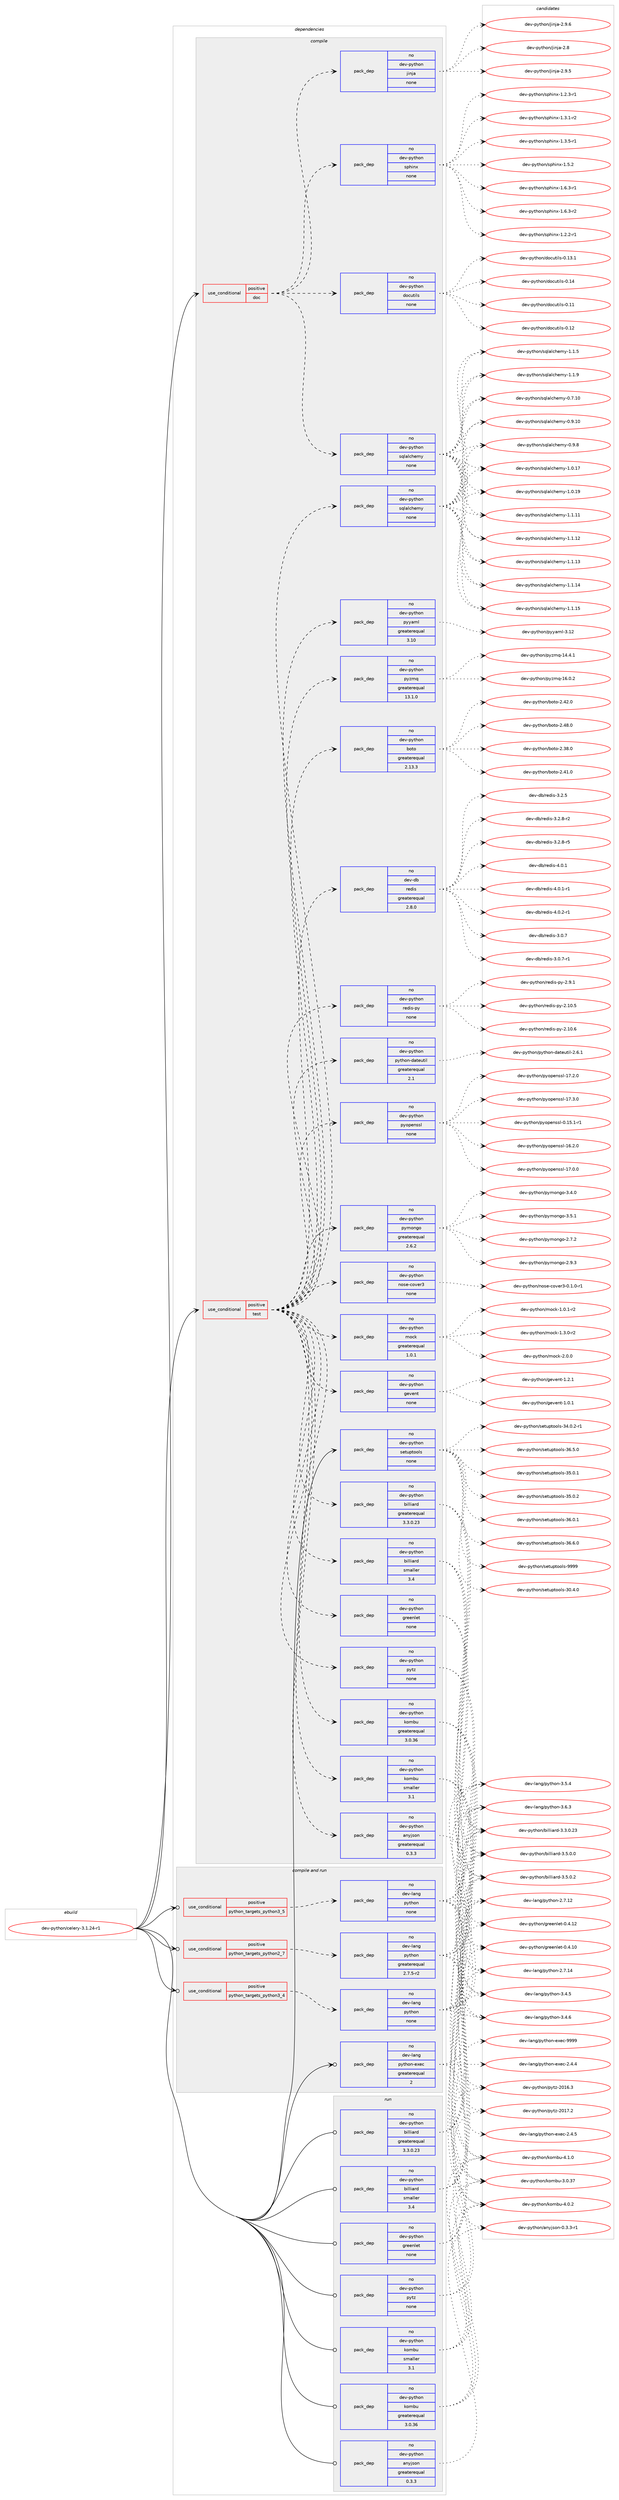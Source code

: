 digraph prolog {

# *************
# Graph options
# *************

newrank=true;
concentrate=true;
compound=true;
graph [rankdir=LR,fontname=Helvetica,fontsize=10,ranksep=1.5];#, ranksep=2.5, nodesep=0.2];
edge  [arrowhead=vee];
node  [fontname=Helvetica,fontsize=10];

# **********
# The ebuild
# **********

subgraph cluster_leftcol {
color=gray;
rank=same;
label=<<i>ebuild</i>>;
id [label="dev-python/celery-3.1.24-r1", color=red, width=4, href="../dev-python/celery-3.1.24-r1.svg"];
}

# ****************
# The dependencies
# ****************

subgraph cluster_midcol {
color=gray;
label=<<i>dependencies</i>>;
subgraph cluster_compile {
fillcolor="#eeeeee";
style=filled;
label=<<i>compile</i>>;
subgraph cond30544 {
dependency150306 [label=<<TABLE BORDER="0" CELLBORDER="1" CELLSPACING="0" CELLPADDING="4"><TR><TD ROWSPAN="3" CELLPADDING="10">use_conditional</TD></TR><TR><TD>positive</TD></TR><TR><TD>doc</TD></TR></TABLE>>, shape=none, color=red];
subgraph pack115936 {
dependency150307 [label=<<TABLE BORDER="0" CELLBORDER="1" CELLSPACING="0" CELLPADDING="4" WIDTH="220"><TR><TD ROWSPAN="6" CELLPADDING="30">pack_dep</TD></TR><TR><TD WIDTH="110">no</TD></TR><TR><TD>dev-python</TD></TR><TR><TD>docutils</TD></TR><TR><TD>none</TD></TR><TR><TD></TD></TR></TABLE>>, shape=none, color=blue];
}
dependency150306:e -> dependency150307:w [weight=20,style="dashed",arrowhead="vee"];
subgraph pack115937 {
dependency150308 [label=<<TABLE BORDER="0" CELLBORDER="1" CELLSPACING="0" CELLPADDING="4" WIDTH="220"><TR><TD ROWSPAN="6" CELLPADDING="30">pack_dep</TD></TR><TR><TD WIDTH="110">no</TD></TR><TR><TD>dev-python</TD></TR><TR><TD>sphinx</TD></TR><TR><TD>none</TD></TR><TR><TD></TD></TR></TABLE>>, shape=none, color=blue];
}
dependency150306:e -> dependency150308:w [weight=20,style="dashed",arrowhead="vee"];
subgraph pack115938 {
dependency150309 [label=<<TABLE BORDER="0" CELLBORDER="1" CELLSPACING="0" CELLPADDING="4" WIDTH="220"><TR><TD ROWSPAN="6" CELLPADDING="30">pack_dep</TD></TR><TR><TD WIDTH="110">no</TD></TR><TR><TD>dev-python</TD></TR><TR><TD>jinja</TD></TR><TR><TD>none</TD></TR><TR><TD></TD></TR></TABLE>>, shape=none, color=blue];
}
dependency150306:e -> dependency150309:w [weight=20,style="dashed",arrowhead="vee"];
subgraph pack115939 {
dependency150310 [label=<<TABLE BORDER="0" CELLBORDER="1" CELLSPACING="0" CELLPADDING="4" WIDTH="220"><TR><TD ROWSPAN="6" CELLPADDING="30">pack_dep</TD></TR><TR><TD WIDTH="110">no</TD></TR><TR><TD>dev-python</TD></TR><TR><TD>sqlalchemy</TD></TR><TR><TD>none</TD></TR><TR><TD></TD></TR></TABLE>>, shape=none, color=blue];
}
dependency150306:e -> dependency150310:w [weight=20,style="dashed",arrowhead="vee"];
}
id:e -> dependency150306:w [weight=20,style="solid",arrowhead="vee"];
subgraph cond30545 {
dependency150311 [label=<<TABLE BORDER="0" CELLBORDER="1" CELLSPACING="0" CELLPADDING="4"><TR><TD ROWSPAN="3" CELLPADDING="10">use_conditional</TD></TR><TR><TD>positive</TD></TR><TR><TD>test</TD></TR></TABLE>>, shape=none, color=red];
subgraph pack115940 {
dependency150312 [label=<<TABLE BORDER="0" CELLBORDER="1" CELLSPACING="0" CELLPADDING="4" WIDTH="220"><TR><TD ROWSPAN="6" CELLPADDING="30">pack_dep</TD></TR><TR><TD WIDTH="110">no</TD></TR><TR><TD>dev-python</TD></TR><TR><TD>kombu</TD></TR><TR><TD>smaller</TD></TR><TR><TD>3.1</TD></TR></TABLE>>, shape=none, color=blue];
}
dependency150311:e -> dependency150312:w [weight=20,style="dashed",arrowhead="vee"];
subgraph pack115941 {
dependency150313 [label=<<TABLE BORDER="0" CELLBORDER="1" CELLSPACING="0" CELLPADDING="4" WIDTH="220"><TR><TD ROWSPAN="6" CELLPADDING="30">pack_dep</TD></TR><TR><TD WIDTH="110">no</TD></TR><TR><TD>dev-python</TD></TR><TR><TD>kombu</TD></TR><TR><TD>greaterequal</TD></TR><TR><TD>3.0.36</TD></TR></TABLE>>, shape=none, color=blue];
}
dependency150311:e -> dependency150313:w [weight=20,style="dashed",arrowhead="vee"];
subgraph pack115942 {
dependency150314 [label=<<TABLE BORDER="0" CELLBORDER="1" CELLSPACING="0" CELLPADDING="4" WIDTH="220"><TR><TD ROWSPAN="6" CELLPADDING="30">pack_dep</TD></TR><TR><TD WIDTH="110">no</TD></TR><TR><TD>dev-python</TD></TR><TR><TD>anyjson</TD></TR><TR><TD>greaterequal</TD></TR><TR><TD>0.3.3</TD></TR></TABLE>>, shape=none, color=blue];
}
dependency150311:e -> dependency150314:w [weight=20,style="dashed",arrowhead="vee"];
subgraph pack115943 {
dependency150315 [label=<<TABLE BORDER="0" CELLBORDER="1" CELLSPACING="0" CELLPADDING="4" WIDTH="220"><TR><TD ROWSPAN="6" CELLPADDING="30">pack_dep</TD></TR><TR><TD WIDTH="110">no</TD></TR><TR><TD>dev-python</TD></TR><TR><TD>billiard</TD></TR><TR><TD>greaterequal</TD></TR><TR><TD>3.3.0.23</TD></TR></TABLE>>, shape=none, color=blue];
}
dependency150311:e -> dependency150315:w [weight=20,style="dashed",arrowhead="vee"];
subgraph pack115944 {
dependency150316 [label=<<TABLE BORDER="0" CELLBORDER="1" CELLSPACING="0" CELLPADDING="4" WIDTH="220"><TR><TD ROWSPAN="6" CELLPADDING="30">pack_dep</TD></TR><TR><TD WIDTH="110">no</TD></TR><TR><TD>dev-python</TD></TR><TR><TD>billiard</TD></TR><TR><TD>smaller</TD></TR><TR><TD>3.4</TD></TR></TABLE>>, shape=none, color=blue];
}
dependency150311:e -> dependency150316:w [weight=20,style="dashed",arrowhead="vee"];
subgraph pack115945 {
dependency150317 [label=<<TABLE BORDER="0" CELLBORDER="1" CELLSPACING="0" CELLPADDING="4" WIDTH="220"><TR><TD ROWSPAN="6" CELLPADDING="30">pack_dep</TD></TR><TR><TD WIDTH="110">no</TD></TR><TR><TD>dev-python</TD></TR><TR><TD>pytz</TD></TR><TR><TD>none</TD></TR><TR><TD></TD></TR></TABLE>>, shape=none, color=blue];
}
dependency150311:e -> dependency150317:w [weight=20,style="dashed",arrowhead="vee"];
subgraph pack115946 {
dependency150318 [label=<<TABLE BORDER="0" CELLBORDER="1" CELLSPACING="0" CELLPADDING="4" WIDTH="220"><TR><TD ROWSPAN="6" CELLPADDING="30">pack_dep</TD></TR><TR><TD WIDTH="110">no</TD></TR><TR><TD>dev-python</TD></TR><TR><TD>greenlet</TD></TR><TR><TD>none</TD></TR><TR><TD></TD></TR></TABLE>>, shape=none, color=blue];
}
dependency150311:e -> dependency150318:w [weight=20,style="dashed",arrowhead="vee"];
subgraph pack115947 {
dependency150319 [label=<<TABLE BORDER="0" CELLBORDER="1" CELLSPACING="0" CELLPADDING="4" WIDTH="220"><TR><TD ROWSPAN="6" CELLPADDING="30">pack_dep</TD></TR><TR><TD WIDTH="110">no</TD></TR><TR><TD>dev-python</TD></TR><TR><TD>gevent</TD></TR><TR><TD>none</TD></TR><TR><TD></TD></TR></TABLE>>, shape=none, color=blue];
}
dependency150311:e -> dependency150319:w [weight=20,style="dashed",arrowhead="vee"];
subgraph pack115948 {
dependency150320 [label=<<TABLE BORDER="0" CELLBORDER="1" CELLSPACING="0" CELLPADDING="4" WIDTH="220"><TR><TD ROWSPAN="6" CELLPADDING="30">pack_dep</TD></TR><TR><TD WIDTH="110">no</TD></TR><TR><TD>dev-python</TD></TR><TR><TD>mock</TD></TR><TR><TD>greaterequal</TD></TR><TR><TD>1.0.1</TD></TR></TABLE>>, shape=none, color=blue];
}
dependency150311:e -> dependency150320:w [weight=20,style="dashed",arrowhead="vee"];
subgraph pack115949 {
dependency150321 [label=<<TABLE BORDER="0" CELLBORDER="1" CELLSPACING="0" CELLPADDING="4" WIDTH="220"><TR><TD ROWSPAN="6" CELLPADDING="30">pack_dep</TD></TR><TR><TD WIDTH="110">no</TD></TR><TR><TD>dev-python</TD></TR><TR><TD>nose-cover3</TD></TR><TR><TD>none</TD></TR><TR><TD></TD></TR></TABLE>>, shape=none, color=blue];
}
dependency150311:e -> dependency150321:w [weight=20,style="dashed",arrowhead="vee"];
subgraph pack115950 {
dependency150322 [label=<<TABLE BORDER="0" CELLBORDER="1" CELLSPACING="0" CELLPADDING="4" WIDTH="220"><TR><TD ROWSPAN="6" CELLPADDING="30">pack_dep</TD></TR><TR><TD WIDTH="110">no</TD></TR><TR><TD>dev-python</TD></TR><TR><TD>pymongo</TD></TR><TR><TD>greaterequal</TD></TR><TR><TD>2.6.2</TD></TR></TABLE>>, shape=none, color=blue];
}
dependency150311:e -> dependency150322:w [weight=20,style="dashed",arrowhead="vee"];
subgraph pack115951 {
dependency150323 [label=<<TABLE BORDER="0" CELLBORDER="1" CELLSPACING="0" CELLPADDING="4" WIDTH="220"><TR><TD ROWSPAN="6" CELLPADDING="30">pack_dep</TD></TR><TR><TD WIDTH="110">no</TD></TR><TR><TD>dev-python</TD></TR><TR><TD>pyopenssl</TD></TR><TR><TD>none</TD></TR><TR><TD></TD></TR></TABLE>>, shape=none, color=blue];
}
dependency150311:e -> dependency150323:w [weight=20,style="dashed",arrowhead="vee"];
subgraph pack115952 {
dependency150324 [label=<<TABLE BORDER="0" CELLBORDER="1" CELLSPACING="0" CELLPADDING="4" WIDTH="220"><TR><TD ROWSPAN="6" CELLPADDING="30">pack_dep</TD></TR><TR><TD WIDTH="110">no</TD></TR><TR><TD>dev-python</TD></TR><TR><TD>python-dateutil</TD></TR><TR><TD>greaterequal</TD></TR><TR><TD>2.1</TD></TR></TABLE>>, shape=none, color=blue];
}
dependency150311:e -> dependency150324:w [weight=20,style="dashed",arrowhead="vee"];
subgraph pack115953 {
dependency150325 [label=<<TABLE BORDER="0" CELLBORDER="1" CELLSPACING="0" CELLPADDING="4" WIDTH="220"><TR><TD ROWSPAN="6" CELLPADDING="30">pack_dep</TD></TR><TR><TD WIDTH="110">no</TD></TR><TR><TD>dev-python</TD></TR><TR><TD>sqlalchemy</TD></TR><TR><TD>none</TD></TR><TR><TD></TD></TR></TABLE>>, shape=none, color=blue];
}
dependency150311:e -> dependency150325:w [weight=20,style="dashed",arrowhead="vee"];
subgraph pack115954 {
dependency150326 [label=<<TABLE BORDER="0" CELLBORDER="1" CELLSPACING="0" CELLPADDING="4" WIDTH="220"><TR><TD ROWSPAN="6" CELLPADDING="30">pack_dep</TD></TR><TR><TD WIDTH="110">no</TD></TR><TR><TD>dev-python</TD></TR><TR><TD>redis-py</TD></TR><TR><TD>none</TD></TR><TR><TD></TD></TR></TABLE>>, shape=none, color=blue];
}
dependency150311:e -> dependency150326:w [weight=20,style="dashed",arrowhead="vee"];
subgraph pack115955 {
dependency150327 [label=<<TABLE BORDER="0" CELLBORDER="1" CELLSPACING="0" CELLPADDING="4" WIDTH="220"><TR><TD ROWSPAN="6" CELLPADDING="30">pack_dep</TD></TR><TR><TD WIDTH="110">no</TD></TR><TR><TD>dev-db</TD></TR><TR><TD>redis</TD></TR><TR><TD>greaterequal</TD></TR><TR><TD>2.8.0</TD></TR></TABLE>>, shape=none, color=blue];
}
dependency150311:e -> dependency150327:w [weight=20,style="dashed",arrowhead="vee"];
subgraph pack115956 {
dependency150328 [label=<<TABLE BORDER="0" CELLBORDER="1" CELLSPACING="0" CELLPADDING="4" WIDTH="220"><TR><TD ROWSPAN="6" CELLPADDING="30">pack_dep</TD></TR><TR><TD WIDTH="110">no</TD></TR><TR><TD>dev-python</TD></TR><TR><TD>boto</TD></TR><TR><TD>greaterequal</TD></TR><TR><TD>2.13.3</TD></TR></TABLE>>, shape=none, color=blue];
}
dependency150311:e -> dependency150328:w [weight=20,style="dashed",arrowhead="vee"];
subgraph pack115957 {
dependency150329 [label=<<TABLE BORDER="0" CELLBORDER="1" CELLSPACING="0" CELLPADDING="4" WIDTH="220"><TR><TD ROWSPAN="6" CELLPADDING="30">pack_dep</TD></TR><TR><TD WIDTH="110">no</TD></TR><TR><TD>dev-python</TD></TR><TR><TD>pyzmq</TD></TR><TR><TD>greaterequal</TD></TR><TR><TD>13.1.0</TD></TR></TABLE>>, shape=none, color=blue];
}
dependency150311:e -> dependency150329:w [weight=20,style="dashed",arrowhead="vee"];
subgraph pack115958 {
dependency150330 [label=<<TABLE BORDER="0" CELLBORDER="1" CELLSPACING="0" CELLPADDING="4" WIDTH="220"><TR><TD ROWSPAN="6" CELLPADDING="30">pack_dep</TD></TR><TR><TD WIDTH="110">no</TD></TR><TR><TD>dev-python</TD></TR><TR><TD>pyyaml</TD></TR><TR><TD>greaterequal</TD></TR><TR><TD>3.10</TD></TR></TABLE>>, shape=none, color=blue];
}
dependency150311:e -> dependency150330:w [weight=20,style="dashed",arrowhead="vee"];
}
id:e -> dependency150311:w [weight=20,style="solid",arrowhead="vee"];
subgraph pack115959 {
dependency150331 [label=<<TABLE BORDER="0" CELLBORDER="1" CELLSPACING="0" CELLPADDING="4" WIDTH="220"><TR><TD ROWSPAN="6" CELLPADDING="30">pack_dep</TD></TR><TR><TD WIDTH="110">no</TD></TR><TR><TD>dev-python</TD></TR><TR><TD>setuptools</TD></TR><TR><TD>none</TD></TR><TR><TD></TD></TR></TABLE>>, shape=none, color=blue];
}
id:e -> dependency150331:w [weight=20,style="solid",arrowhead="vee"];
}
subgraph cluster_compileandrun {
fillcolor="#eeeeee";
style=filled;
label=<<i>compile and run</i>>;
subgraph cond30546 {
dependency150332 [label=<<TABLE BORDER="0" CELLBORDER="1" CELLSPACING="0" CELLPADDING="4"><TR><TD ROWSPAN="3" CELLPADDING="10">use_conditional</TD></TR><TR><TD>positive</TD></TR><TR><TD>python_targets_python2_7</TD></TR></TABLE>>, shape=none, color=red];
subgraph pack115960 {
dependency150333 [label=<<TABLE BORDER="0" CELLBORDER="1" CELLSPACING="0" CELLPADDING="4" WIDTH="220"><TR><TD ROWSPAN="6" CELLPADDING="30">pack_dep</TD></TR><TR><TD WIDTH="110">no</TD></TR><TR><TD>dev-lang</TD></TR><TR><TD>python</TD></TR><TR><TD>greaterequal</TD></TR><TR><TD>2.7.5-r2</TD></TR></TABLE>>, shape=none, color=blue];
}
dependency150332:e -> dependency150333:w [weight=20,style="dashed",arrowhead="vee"];
}
id:e -> dependency150332:w [weight=20,style="solid",arrowhead="odotvee"];
subgraph cond30547 {
dependency150334 [label=<<TABLE BORDER="0" CELLBORDER="1" CELLSPACING="0" CELLPADDING="4"><TR><TD ROWSPAN="3" CELLPADDING="10">use_conditional</TD></TR><TR><TD>positive</TD></TR><TR><TD>python_targets_python3_4</TD></TR></TABLE>>, shape=none, color=red];
subgraph pack115961 {
dependency150335 [label=<<TABLE BORDER="0" CELLBORDER="1" CELLSPACING="0" CELLPADDING="4" WIDTH="220"><TR><TD ROWSPAN="6" CELLPADDING="30">pack_dep</TD></TR><TR><TD WIDTH="110">no</TD></TR><TR><TD>dev-lang</TD></TR><TR><TD>python</TD></TR><TR><TD>none</TD></TR><TR><TD></TD></TR></TABLE>>, shape=none, color=blue];
}
dependency150334:e -> dependency150335:w [weight=20,style="dashed",arrowhead="vee"];
}
id:e -> dependency150334:w [weight=20,style="solid",arrowhead="odotvee"];
subgraph cond30548 {
dependency150336 [label=<<TABLE BORDER="0" CELLBORDER="1" CELLSPACING="0" CELLPADDING="4"><TR><TD ROWSPAN="3" CELLPADDING="10">use_conditional</TD></TR><TR><TD>positive</TD></TR><TR><TD>python_targets_python3_5</TD></TR></TABLE>>, shape=none, color=red];
subgraph pack115962 {
dependency150337 [label=<<TABLE BORDER="0" CELLBORDER="1" CELLSPACING="0" CELLPADDING="4" WIDTH="220"><TR><TD ROWSPAN="6" CELLPADDING="30">pack_dep</TD></TR><TR><TD WIDTH="110">no</TD></TR><TR><TD>dev-lang</TD></TR><TR><TD>python</TD></TR><TR><TD>none</TD></TR><TR><TD></TD></TR></TABLE>>, shape=none, color=blue];
}
dependency150336:e -> dependency150337:w [weight=20,style="dashed",arrowhead="vee"];
}
id:e -> dependency150336:w [weight=20,style="solid",arrowhead="odotvee"];
subgraph pack115963 {
dependency150338 [label=<<TABLE BORDER="0" CELLBORDER="1" CELLSPACING="0" CELLPADDING="4" WIDTH="220"><TR><TD ROWSPAN="6" CELLPADDING="30">pack_dep</TD></TR><TR><TD WIDTH="110">no</TD></TR><TR><TD>dev-lang</TD></TR><TR><TD>python-exec</TD></TR><TR><TD>greaterequal</TD></TR><TR><TD>2</TD></TR></TABLE>>, shape=none, color=blue];
}
id:e -> dependency150338:w [weight=20,style="solid",arrowhead="odotvee"];
}
subgraph cluster_run {
fillcolor="#eeeeee";
style=filled;
label=<<i>run</i>>;
subgraph pack115964 {
dependency150339 [label=<<TABLE BORDER="0" CELLBORDER="1" CELLSPACING="0" CELLPADDING="4" WIDTH="220"><TR><TD ROWSPAN="6" CELLPADDING="30">pack_dep</TD></TR><TR><TD WIDTH="110">no</TD></TR><TR><TD>dev-python</TD></TR><TR><TD>anyjson</TD></TR><TR><TD>greaterequal</TD></TR><TR><TD>0.3.3</TD></TR></TABLE>>, shape=none, color=blue];
}
id:e -> dependency150339:w [weight=20,style="solid",arrowhead="odot"];
subgraph pack115965 {
dependency150340 [label=<<TABLE BORDER="0" CELLBORDER="1" CELLSPACING="0" CELLPADDING="4" WIDTH="220"><TR><TD ROWSPAN="6" CELLPADDING="30">pack_dep</TD></TR><TR><TD WIDTH="110">no</TD></TR><TR><TD>dev-python</TD></TR><TR><TD>billiard</TD></TR><TR><TD>greaterequal</TD></TR><TR><TD>3.3.0.23</TD></TR></TABLE>>, shape=none, color=blue];
}
id:e -> dependency150340:w [weight=20,style="solid",arrowhead="odot"];
subgraph pack115966 {
dependency150341 [label=<<TABLE BORDER="0" CELLBORDER="1" CELLSPACING="0" CELLPADDING="4" WIDTH="220"><TR><TD ROWSPAN="6" CELLPADDING="30">pack_dep</TD></TR><TR><TD WIDTH="110">no</TD></TR><TR><TD>dev-python</TD></TR><TR><TD>billiard</TD></TR><TR><TD>smaller</TD></TR><TR><TD>3.4</TD></TR></TABLE>>, shape=none, color=blue];
}
id:e -> dependency150341:w [weight=20,style="solid",arrowhead="odot"];
subgraph pack115967 {
dependency150342 [label=<<TABLE BORDER="0" CELLBORDER="1" CELLSPACING="0" CELLPADDING="4" WIDTH="220"><TR><TD ROWSPAN="6" CELLPADDING="30">pack_dep</TD></TR><TR><TD WIDTH="110">no</TD></TR><TR><TD>dev-python</TD></TR><TR><TD>greenlet</TD></TR><TR><TD>none</TD></TR><TR><TD></TD></TR></TABLE>>, shape=none, color=blue];
}
id:e -> dependency150342:w [weight=20,style="solid",arrowhead="odot"];
subgraph pack115968 {
dependency150343 [label=<<TABLE BORDER="0" CELLBORDER="1" CELLSPACING="0" CELLPADDING="4" WIDTH="220"><TR><TD ROWSPAN="6" CELLPADDING="30">pack_dep</TD></TR><TR><TD WIDTH="110">no</TD></TR><TR><TD>dev-python</TD></TR><TR><TD>kombu</TD></TR><TR><TD>greaterequal</TD></TR><TR><TD>3.0.36</TD></TR></TABLE>>, shape=none, color=blue];
}
id:e -> dependency150343:w [weight=20,style="solid",arrowhead="odot"];
subgraph pack115969 {
dependency150344 [label=<<TABLE BORDER="0" CELLBORDER="1" CELLSPACING="0" CELLPADDING="4" WIDTH="220"><TR><TD ROWSPAN="6" CELLPADDING="30">pack_dep</TD></TR><TR><TD WIDTH="110">no</TD></TR><TR><TD>dev-python</TD></TR><TR><TD>kombu</TD></TR><TR><TD>smaller</TD></TR><TR><TD>3.1</TD></TR></TABLE>>, shape=none, color=blue];
}
id:e -> dependency150344:w [weight=20,style="solid",arrowhead="odot"];
subgraph pack115970 {
dependency150345 [label=<<TABLE BORDER="0" CELLBORDER="1" CELLSPACING="0" CELLPADDING="4" WIDTH="220"><TR><TD ROWSPAN="6" CELLPADDING="30">pack_dep</TD></TR><TR><TD WIDTH="110">no</TD></TR><TR><TD>dev-python</TD></TR><TR><TD>pytz</TD></TR><TR><TD>none</TD></TR><TR><TD></TD></TR></TABLE>>, shape=none, color=blue];
}
id:e -> dependency150345:w [weight=20,style="solid",arrowhead="odot"];
}
}

# **************
# The candidates
# **************

subgraph cluster_choices {
rank=same;
color=gray;
label=<<i>candidates</i>>;

subgraph choice115936 {
color=black;
nodesep=1;
choice1001011184511212111610411111047100111991171161051081154548464949 [label="dev-python/docutils-0.11", color=red, width=4,href="../dev-python/docutils-0.11.svg"];
choice1001011184511212111610411111047100111991171161051081154548464950 [label="dev-python/docutils-0.12", color=red, width=4,href="../dev-python/docutils-0.12.svg"];
choice10010111845112121116104111110471001119911711610510811545484649514649 [label="dev-python/docutils-0.13.1", color=red, width=4,href="../dev-python/docutils-0.13.1.svg"];
choice1001011184511212111610411111047100111991171161051081154548464952 [label="dev-python/docutils-0.14", color=red, width=4,href="../dev-python/docutils-0.14.svg"];
dependency150307:e -> choice1001011184511212111610411111047100111991171161051081154548464949:w [style=dotted,weight="100"];
dependency150307:e -> choice1001011184511212111610411111047100111991171161051081154548464950:w [style=dotted,weight="100"];
dependency150307:e -> choice10010111845112121116104111110471001119911711610510811545484649514649:w [style=dotted,weight="100"];
dependency150307:e -> choice1001011184511212111610411111047100111991171161051081154548464952:w [style=dotted,weight="100"];
}
subgraph choice115937 {
color=black;
nodesep=1;
choice10010111845112121116104111110471151121041051101204549465046504511449 [label="dev-python/sphinx-1.2.2-r1", color=red, width=4,href="../dev-python/sphinx-1.2.2-r1.svg"];
choice10010111845112121116104111110471151121041051101204549465046514511449 [label="dev-python/sphinx-1.2.3-r1", color=red, width=4,href="../dev-python/sphinx-1.2.3-r1.svg"];
choice10010111845112121116104111110471151121041051101204549465146494511450 [label="dev-python/sphinx-1.3.1-r2", color=red, width=4,href="../dev-python/sphinx-1.3.1-r2.svg"];
choice10010111845112121116104111110471151121041051101204549465146534511449 [label="dev-python/sphinx-1.3.5-r1", color=red, width=4,href="../dev-python/sphinx-1.3.5-r1.svg"];
choice1001011184511212111610411111047115112104105110120454946534650 [label="dev-python/sphinx-1.5.2", color=red, width=4,href="../dev-python/sphinx-1.5.2.svg"];
choice10010111845112121116104111110471151121041051101204549465446514511449 [label="dev-python/sphinx-1.6.3-r1", color=red, width=4,href="../dev-python/sphinx-1.6.3-r1.svg"];
choice10010111845112121116104111110471151121041051101204549465446514511450 [label="dev-python/sphinx-1.6.3-r2", color=red, width=4,href="../dev-python/sphinx-1.6.3-r2.svg"];
dependency150308:e -> choice10010111845112121116104111110471151121041051101204549465046504511449:w [style=dotted,weight="100"];
dependency150308:e -> choice10010111845112121116104111110471151121041051101204549465046514511449:w [style=dotted,weight="100"];
dependency150308:e -> choice10010111845112121116104111110471151121041051101204549465146494511450:w [style=dotted,weight="100"];
dependency150308:e -> choice10010111845112121116104111110471151121041051101204549465146534511449:w [style=dotted,weight="100"];
dependency150308:e -> choice1001011184511212111610411111047115112104105110120454946534650:w [style=dotted,weight="100"];
dependency150308:e -> choice10010111845112121116104111110471151121041051101204549465446514511449:w [style=dotted,weight="100"];
dependency150308:e -> choice10010111845112121116104111110471151121041051101204549465446514511450:w [style=dotted,weight="100"];
}
subgraph choice115938 {
color=black;
nodesep=1;
choice10010111845112121116104111110471061051101069745504656 [label="dev-python/jinja-2.8", color=red, width=4,href="../dev-python/jinja-2.8.svg"];
choice100101118451121211161041111104710610511010697455046574653 [label="dev-python/jinja-2.9.5", color=red, width=4,href="../dev-python/jinja-2.9.5.svg"];
choice100101118451121211161041111104710610511010697455046574654 [label="dev-python/jinja-2.9.6", color=red, width=4,href="../dev-python/jinja-2.9.6.svg"];
dependency150309:e -> choice10010111845112121116104111110471061051101069745504656:w [style=dotted,weight="100"];
dependency150309:e -> choice100101118451121211161041111104710610511010697455046574653:w [style=dotted,weight="100"];
dependency150309:e -> choice100101118451121211161041111104710610511010697455046574654:w [style=dotted,weight="100"];
}
subgraph choice115939 {
color=black;
nodesep=1;
choice1001011184511212111610411111047115113108971089910410110912145484655464948 [label="dev-python/sqlalchemy-0.7.10", color=red, width=4,href="../dev-python/sqlalchemy-0.7.10.svg"];
choice1001011184511212111610411111047115113108971089910410110912145484657464948 [label="dev-python/sqlalchemy-0.9.10", color=red, width=4,href="../dev-python/sqlalchemy-0.9.10.svg"];
choice10010111845112121116104111110471151131089710899104101109121454846574656 [label="dev-python/sqlalchemy-0.9.8", color=red, width=4,href="../dev-python/sqlalchemy-0.9.8.svg"];
choice1001011184511212111610411111047115113108971089910410110912145494648464955 [label="dev-python/sqlalchemy-1.0.17", color=red, width=4,href="../dev-python/sqlalchemy-1.0.17.svg"];
choice1001011184511212111610411111047115113108971089910410110912145494648464957 [label="dev-python/sqlalchemy-1.0.19", color=red, width=4,href="../dev-python/sqlalchemy-1.0.19.svg"];
choice1001011184511212111610411111047115113108971089910410110912145494649464949 [label="dev-python/sqlalchemy-1.1.11", color=red, width=4,href="../dev-python/sqlalchemy-1.1.11.svg"];
choice1001011184511212111610411111047115113108971089910410110912145494649464950 [label="dev-python/sqlalchemy-1.1.12", color=red, width=4,href="../dev-python/sqlalchemy-1.1.12.svg"];
choice1001011184511212111610411111047115113108971089910410110912145494649464951 [label="dev-python/sqlalchemy-1.1.13", color=red, width=4,href="../dev-python/sqlalchemy-1.1.13.svg"];
choice1001011184511212111610411111047115113108971089910410110912145494649464952 [label="dev-python/sqlalchemy-1.1.14", color=red, width=4,href="../dev-python/sqlalchemy-1.1.14.svg"];
choice1001011184511212111610411111047115113108971089910410110912145494649464953 [label="dev-python/sqlalchemy-1.1.15", color=red, width=4,href="../dev-python/sqlalchemy-1.1.15.svg"];
choice10010111845112121116104111110471151131089710899104101109121454946494653 [label="dev-python/sqlalchemy-1.1.5", color=red, width=4,href="../dev-python/sqlalchemy-1.1.5.svg"];
choice10010111845112121116104111110471151131089710899104101109121454946494657 [label="dev-python/sqlalchemy-1.1.9", color=red, width=4,href="../dev-python/sqlalchemy-1.1.9.svg"];
dependency150310:e -> choice1001011184511212111610411111047115113108971089910410110912145484655464948:w [style=dotted,weight="100"];
dependency150310:e -> choice1001011184511212111610411111047115113108971089910410110912145484657464948:w [style=dotted,weight="100"];
dependency150310:e -> choice10010111845112121116104111110471151131089710899104101109121454846574656:w [style=dotted,weight="100"];
dependency150310:e -> choice1001011184511212111610411111047115113108971089910410110912145494648464955:w [style=dotted,weight="100"];
dependency150310:e -> choice1001011184511212111610411111047115113108971089910410110912145494648464957:w [style=dotted,weight="100"];
dependency150310:e -> choice1001011184511212111610411111047115113108971089910410110912145494649464949:w [style=dotted,weight="100"];
dependency150310:e -> choice1001011184511212111610411111047115113108971089910410110912145494649464950:w [style=dotted,weight="100"];
dependency150310:e -> choice1001011184511212111610411111047115113108971089910410110912145494649464951:w [style=dotted,weight="100"];
dependency150310:e -> choice1001011184511212111610411111047115113108971089910410110912145494649464952:w [style=dotted,weight="100"];
dependency150310:e -> choice1001011184511212111610411111047115113108971089910410110912145494649464953:w [style=dotted,weight="100"];
dependency150310:e -> choice10010111845112121116104111110471151131089710899104101109121454946494653:w [style=dotted,weight="100"];
dependency150310:e -> choice10010111845112121116104111110471151131089710899104101109121454946494657:w [style=dotted,weight="100"];
}
subgraph choice115940 {
color=black;
nodesep=1;
choice10010111845112121116104111110471071111099811745514648465155 [label="dev-python/kombu-3.0.37", color=red, width=4,href="../dev-python/kombu-3.0.37.svg"];
choice100101118451121211161041111104710711110998117455246484650 [label="dev-python/kombu-4.0.2", color=red, width=4,href="../dev-python/kombu-4.0.2.svg"];
choice100101118451121211161041111104710711110998117455246494648 [label="dev-python/kombu-4.1.0", color=red, width=4,href="../dev-python/kombu-4.1.0.svg"];
dependency150312:e -> choice10010111845112121116104111110471071111099811745514648465155:w [style=dotted,weight="100"];
dependency150312:e -> choice100101118451121211161041111104710711110998117455246484650:w [style=dotted,weight="100"];
dependency150312:e -> choice100101118451121211161041111104710711110998117455246494648:w [style=dotted,weight="100"];
}
subgraph choice115941 {
color=black;
nodesep=1;
choice10010111845112121116104111110471071111099811745514648465155 [label="dev-python/kombu-3.0.37", color=red, width=4,href="../dev-python/kombu-3.0.37.svg"];
choice100101118451121211161041111104710711110998117455246484650 [label="dev-python/kombu-4.0.2", color=red, width=4,href="../dev-python/kombu-4.0.2.svg"];
choice100101118451121211161041111104710711110998117455246494648 [label="dev-python/kombu-4.1.0", color=red, width=4,href="../dev-python/kombu-4.1.0.svg"];
dependency150313:e -> choice10010111845112121116104111110471071111099811745514648465155:w [style=dotted,weight="100"];
dependency150313:e -> choice100101118451121211161041111104710711110998117455246484650:w [style=dotted,weight="100"];
dependency150313:e -> choice100101118451121211161041111104710711110998117455246494648:w [style=dotted,weight="100"];
}
subgraph choice115942 {
color=black;
nodesep=1;
choice1001011184511212111610411111047971101211061151111104548465146514511449 [label="dev-python/anyjson-0.3.3-r1", color=red, width=4,href="../dev-python/anyjson-0.3.3-r1.svg"];
dependency150314:e -> choice1001011184511212111610411111047971101211061151111104548465146514511449:w [style=dotted,weight="100"];
}
subgraph choice115943 {
color=black;
nodesep=1;
choice10010111845112121116104111110479810510810810597114100455146514648465051 [label="dev-python/billiard-3.3.0.23", color=red, width=4,href="../dev-python/billiard-3.3.0.23.svg"];
choice100101118451121211161041111104798105108108105971141004551465346484648 [label="dev-python/billiard-3.5.0.0", color=red, width=4,href="../dev-python/billiard-3.5.0.0.svg"];
choice100101118451121211161041111104798105108108105971141004551465346484650 [label="dev-python/billiard-3.5.0.2", color=red, width=4,href="../dev-python/billiard-3.5.0.2.svg"];
dependency150315:e -> choice10010111845112121116104111110479810510810810597114100455146514648465051:w [style=dotted,weight="100"];
dependency150315:e -> choice100101118451121211161041111104798105108108105971141004551465346484648:w [style=dotted,weight="100"];
dependency150315:e -> choice100101118451121211161041111104798105108108105971141004551465346484650:w [style=dotted,weight="100"];
}
subgraph choice115944 {
color=black;
nodesep=1;
choice10010111845112121116104111110479810510810810597114100455146514648465051 [label="dev-python/billiard-3.3.0.23", color=red, width=4,href="../dev-python/billiard-3.3.0.23.svg"];
choice100101118451121211161041111104798105108108105971141004551465346484648 [label="dev-python/billiard-3.5.0.0", color=red, width=4,href="../dev-python/billiard-3.5.0.0.svg"];
choice100101118451121211161041111104798105108108105971141004551465346484650 [label="dev-python/billiard-3.5.0.2", color=red, width=4,href="../dev-python/billiard-3.5.0.2.svg"];
dependency150316:e -> choice10010111845112121116104111110479810510810810597114100455146514648465051:w [style=dotted,weight="100"];
dependency150316:e -> choice100101118451121211161041111104798105108108105971141004551465346484648:w [style=dotted,weight="100"];
dependency150316:e -> choice100101118451121211161041111104798105108108105971141004551465346484650:w [style=dotted,weight="100"];
}
subgraph choice115945 {
color=black;
nodesep=1;
choice100101118451121211161041111104711212111612245504849544651 [label="dev-python/pytz-2016.3", color=red, width=4,href="../dev-python/pytz-2016.3.svg"];
choice100101118451121211161041111104711212111612245504849554650 [label="dev-python/pytz-2017.2", color=red, width=4,href="../dev-python/pytz-2017.2.svg"];
dependency150317:e -> choice100101118451121211161041111104711212111612245504849544651:w [style=dotted,weight="100"];
dependency150317:e -> choice100101118451121211161041111104711212111612245504849554650:w [style=dotted,weight="100"];
}
subgraph choice115946 {
color=black;
nodesep=1;
choice100101118451121211161041111104710311410110111010810111645484652464948 [label="dev-python/greenlet-0.4.10", color=red, width=4,href="../dev-python/greenlet-0.4.10.svg"];
choice100101118451121211161041111104710311410110111010810111645484652464950 [label="dev-python/greenlet-0.4.12", color=red, width=4,href="../dev-python/greenlet-0.4.12.svg"];
dependency150318:e -> choice100101118451121211161041111104710311410110111010810111645484652464948:w [style=dotted,weight="100"];
dependency150318:e -> choice100101118451121211161041111104710311410110111010810111645484652464950:w [style=dotted,weight="100"];
}
subgraph choice115947 {
color=black;
nodesep=1;
choice1001011184511212111610411111047103101118101110116454946484649 [label="dev-python/gevent-1.0.1", color=red, width=4,href="../dev-python/gevent-1.0.1.svg"];
choice1001011184511212111610411111047103101118101110116454946504649 [label="dev-python/gevent-1.2.1", color=red, width=4,href="../dev-python/gevent-1.2.1.svg"];
dependency150319:e -> choice1001011184511212111610411111047103101118101110116454946484649:w [style=dotted,weight="100"];
dependency150319:e -> choice1001011184511212111610411111047103101118101110116454946504649:w [style=dotted,weight="100"];
}
subgraph choice115948 {
color=black;
nodesep=1;
choice1001011184511212111610411111047109111991074549464846494511450 [label="dev-python/mock-1.0.1-r2", color=red, width=4,href="../dev-python/mock-1.0.1-r2.svg"];
choice1001011184511212111610411111047109111991074549465146484511450 [label="dev-python/mock-1.3.0-r2", color=red, width=4,href="../dev-python/mock-1.3.0-r2.svg"];
choice100101118451121211161041111104710911199107455046484648 [label="dev-python/mock-2.0.0", color=red, width=4,href="../dev-python/mock-2.0.0.svg"];
dependency150320:e -> choice1001011184511212111610411111047109111991074549464846494511450:w [style=dotted,weight="100"];
dependency150320:e -> choice1001011184511212111610411111047109111991074549465146484511450:w [style=dotted,weight="100"];
dependency150320:e -> choice100101118451121211161041111104710911199107455046484648:w [style=dotted,weight="100"];
}
subgraph choice115949 {
color=black;
nodesep=1;
choice10010111845112121116104111110471101111151014599111118101114514548464946484511449 [label="dev-python/nose-cover3-0.1.0-r1", color=red, width=4,href="../dev-python/nose-cover3-0.1.0-r1.svg"];
dependency150321:e -> choice10010111845112121116104111110471101111151014599111118101114514548464946484511449:w [style=dotted,weight="100"];
}
subgraph choice115950 {
color=black;
nodesep=1;
choice1001011184511212111610411111047112121109111110103111455046554650 [label="dev-python/pymongo-2.7.2", color=red, width=4,href="../dev-python/pymongo-2.7.2.svg"];
choice1001011184511212111610411111047112121109111110103111455046574651 [label="dev-python/pymongo-2.9.3", color=red, width=4,href="../dev-python/pymongo-2.9.3.svg"];
choice1001011184511212111610411111047112121109111110103111455146524648 [label="dev-python/pymongo-3.4.0", color=red, width=4,href="../dev-python/pymongo-3.4.0.svg"];
choice1001011184511212111610411111047112121109111110103111455146534649 [label="dev-python/pymongo-3.5.1", color=red, width=4,href="../dev-python/pymongo-3.5.1.svg"];
dependency150322:e -> choice1001011184511212111610411111047112121109111110103111455046554650:w [style=dotted,weight="100"];
dependency150322:e -> choice1001011184511212111610411111047112121109111110103111455046574651:w [style=dotted,weight="100"];
dependency150322:e -> choice1001011184511212111610411111047112121109111110103111455146524648:w [style=dotted,weight="100"];
dependency150322:e -> choice1001011184511212111610411111047112121109111110103111455146534649:w [style=dotted,weight="100"];
}
subgraph choice115951 {
color=black;
nodesep=1;
choice1001011184511212111610411111047112121111112101110115115108454846495346494511449 [label="dev-python/pyopenssl-0.15.1-r1", color=red, width=4,href="../dev-python/pyopenssl-0.15.1-r1.svg"];
choice100101118451121211161041111104711212111111210111011511510845495446504648 [label="dev-python/pyopenssl-16.2.0", color=red, width=4,href="../dev-python/pyopenssl-16.2.0.svg"];
choice100101118451121211161041111104711212111111210111011511510845495546484648 [label="dev-python/pyopenssl-17.0.0", color=red, width=4,href="../dev-python/pyopenssl-17.0.0.svg"];
choice100101118451121211161041111104711212111111210111011511510845495546504648 [label="dev-python/pyopenssl-17.2.0", color=red, width=4,href="../dev-python/pyopenssl-17.2.0.svg"];
choice100101118451121211161041111104711212111111210111011511510845495546514648 [label="dev-python/pyopenssl-17.3.0", color=red, width=4,href="../dev-python/pyopenssl-17.3.0.svg"];
dependency150323:e -> choice1001011184511212111610411111047112121111112101110115115108454846495346494511449:w [style=dotted,weight="100"];
dependency150323:e -> choice100101118451121211161041111104711212111111210111011511510845495446504648:w [style=dotted,weight="100"];
dependency150323:e -> choice100101118451121211161041111104711212111111210111011511510845495546484648:w [style=dotted,weight="100"];
dependency150323:e -> choice100101118451121211161041111104711212111111210111011511510845495546504648:w [style=dotted,weight="100"];
dependency150323:e -> choice100101118451121211161041111104711212111111210111011511510845495546514648:w [style=dotted,weight="100"];
}
subgraph choice115952 {
color=black;
nodesep=1;
choice10010111845112121116104111110471121211161041111104510097116101117116105108455046544649 [label="dev-python/python-dateutil-2.6.1", color=red, width=4,href="../dev-python/python-dateutil-2.6.1.svg"];
dependency150324:e -> choice10010111845112121116104111110471121211161041111104510097116101117116105108455046544649:w [style=dotted,weight="100"];
}
subgraph choice115953 {
color=black;
nodesep=1;
choice1001011184511212111610411111047115113108971089910410110912145484655464948 [label="dev-python/sqlalchemy-0.7.10", color=red, width=4,href="../dev-python/sqlalchemy-0.7.10.svg"];
choice1001011184511212111610411111047115113108971089910410110912145484657464948 [label="dev-python/sqlalchemy-0.9.10", color=red, width=4,href="../dev-python/sqlalchemy-0.9.10.svg"];
choice10010111845112121116104111110471151131089710899104101109121454846574656 [label="dev-python/sqlalchemy-0.9.8", color=red, width=4,href="../dev-python/sqlalchemy-0.9.8.svg"];
choice1001011184511212111610411111047115113108971089910410110912145494648464955 [label="dev-python/sqlalchemy-1.0.17", color=red, width=4,href="../dev-python/sqlalchemy-1.0.17.svg"];
choice1001011184511212111610411111047115113108971089910410110912145494648464957 [label="dev-python/sqlalchemy-1.0.19", color=red, width=4,href="../dev-python/sqlalchemy-1.0.19.svg"];
choice1001011184511212111610411111047115113108971089910410110912145494649464949 [label="dev-python/sqlalchemy-1.1.11", color=red, width=4,href="../dev-python/sqlalchemy-1.1.11.svg"];
choice1001011184511212111610411111047115113108971089910410110912145494649464950 [label="dev-python/sqlalchemy-1.1.12", color=red, width=4,href="../dev-python/sqlalchemy-1.1.12.svg"];
choice1001011184511212111610411111047115113108971089910410110912145494649464951 [label="dev-python/sqlalchemy-1.1.13", color=red, width=4,href="../dev-python/sqlalchemy-1.1.13.svg"];
choice1001011184511212111610411111047115113108971089910410110912145494649464952 [label="dev-python/sqlalchemy-1.1.14", color=red, width=4,href="../dev-python/sqlalchemy-1.1.14.svg"];
choice1001011184511212111610411111047115113108971089910410110912145494649464953 [label="dev-python/sqlalchemy-1.1.15", color=red, width=4,href="../dev-python/sqlalchemy-1.1.15.svg"];
choice10010111845112121116104111110471151131089710899104101109121454946494653 [label="dev-python/sqlalchemy-1.1.5", color=red, width=4,href="../dev-python/sqlalchemy-1.1.5.svg"];
choice10010111845112121116104111110471151131089710899104101109121454946494657 [label="dev-python/sqlalchemy-1.1.9", color=red, width=4,href="../dev-python/sqlalchemy-1.1.9.svg"];
dependency150325:e -> choice1001011184511212111610411111047115113108971089910410110912145484655464948:w [style=dotted,weight="100"];
dependency150325:e -> choice1001011184511212111610411111047115113108971089910410110912145484657464948:w [style=dotted,weight="100"];
dependency150325:e -> choice10010111845112121116104111110471151131089710899104101109121454846574656:w [style=dotted,weight="100"];
dependency150325:e -> choice1001011184511212111610411111047115113108971089910410110912145494648464955:w [style=dotted,weight="100"];
dependency150325:e -> choice1001011184511212111610411111047115113108971089910410110912145494648464957:w [style=dotted,weight="100"];
dependency150325:e -> choice1001011184511212111610411111047115113108971089910410110912145494649464949:w [style=dotted,weight="100"];
dependency150325:e -> choice1001011184511212111610411111047115113108971089910410110912145494649464950:w [style=dotted,weight="100"];
dependency150325:e -> choice1001011184511212111610411111047115113108971089910410110912145494649464951:w [style=dotted,weight="100"];
dependency150325:e -> choice1001011184511212111610411111047115113108971089910410110912145494649464952:w [style=dotted,weight="100"];
dependency150325:e -> choice1001011184511212111610411111047115113108971089910410110912145494649464953:w [style=dotted,weight="100"];
dependency150325:e -> choice10010111845112121116104111110471151131089710899104101109121454946494653:w [style=dotted,weight="100"];
dependency150325:e -> choice10010111845112121116104111110471151131089710899104101109121454946494657:w [style=dotted,weight="100"];
}
subgraph choice115954 {
color=black;
nodesep=1;
choice10010111845112121116104111110471141011001051154511212145504649484653 [label="dev-python/redis-py-2.10.5", color=red, width=4,href="../dev-python/redis-py-2.10.5.svg"];
choice10010111845112121116104111110471141011001051154511212145504649484654 [label="dev-python/redis-py-2.10.6", color=red, width=4,href="../dev-python/redis-py-2.10.6.svg"];
choice100101118451121211161041111104711410110010511545112121455046574649 [label="dev-python/redis-py-2.9.1", color=red, width=4,href="../dev-python/redis-py-2.9.1.svg"];
dependency150326:e -> choice10010111845112121116104111110471141011001051154511212145504649484653:w [style=dotted,weight="100"];
dependency150326:e -> choice10010111845112121116104111110471141011001051154511212145504649484654:w [style=dotted,weight="100"];
dependency150326:e -> choice100101118451121211161041111104711410110010511545112121455046574649:w [style=dotted,weight="100"];
}
subgraph choice115955 {
color=black;
nodesep=1;
choice100101118451009847114101100105115455146484655 [label="dev-db/redis-3.0.7", color=red, width=4,href="../dev-db/redis-3.0.7.svg"];
choice1001011184510098471141011001051154551464846554511449 [label="dev-db/redis-3.0.7-r1", color=red, width=4,href="../dev-db/redis-3.0.7-r1.svg"];
choice100101118451009847114101100105115455146504653 [label="dev-db/redis-3.2.5", color=red, width=4,href="../dev-db/redis-3.2.5.svg"];
choice1001011184510098471141011001051154551465046564511450 [label="dev-db/redis-3.2.8-r2", color=red, width=4,href="../dev-db/redis-3.2.8-r2.svg"];
choice1001011184510098471141011001051154551465046564511453 [label="dev-db/redis-3.2.8-r5", color=red, width=4,href="../dev-db/redis-3.2.8-r5.svg"];
choice100101118451009847114101100105115455246484649 [label="dev-db/redis-4.0.1", color=red, width=4,href="../dev-db/redis-4.0.1.svg"];
choice1001011184510098471141011001051154552464846494511449 [label="dev-db/redis-4.0.1-r1", color=red, width=4,href="../dev-db/redis-4.0.1-r1.svg"];
choice1001011184510098471141011001051154552464846504511449 [label="dev-db/redis-4.0.2-r1", color=red, width=4,href="../dev-db/redis-4.0.2-r1.svg"];
dependency150327:e -> choice100101118451009847114101100105115455146484655:w [style=dotted,weight="100"];
dependency150327:e -> choice1001011184510098471141011001051154551464846554511449:w [style=dotted,weight="100"];
dependency150327:e -> choice100101118451009847114101100105115455146504653:w [style=dotted,weight="100"];
dependency150327:e -> choice1001011184510098471141011001051154551465046564511450:w [style=dotted,weight="100"];
dependency150327:e -> choice1001011184510098471141011001051154551465046564511453:w [style=dotted,weight="100"];
dependency150327:e -> choice100101118451009847114101100105115455246484649:w [style=dotted,weight="100"];
dependency150327:e -> choice1001011184510098471141011001051154552464846494511449:w [style=dotted,weight="100"];
dependency150327:e -> choice1001011184510098471141011001051154552464846504511449:w [style=dotted,weight="100"];
}
subgraph choice115956 {
color=black;
nodesep=1;
choice10010111845112121116104111110479811111611145504651564648 [label="dev-python/boto-2.38.0", color=red, width=4,href="../dev-python/boto-2.38.0.svg"];
choice10010111845112121116104111110479811111611145504652494648 [label="dev-python/boto-2.41.0", color=red, width=4,href="../dev-python/boto-2.41.0.svg"];
choice10010111845112121116104111110479811111611145504652504648 [label="dev-python/boto-2.42.0", color=red, width=4,href="../dev-python/boto-2.42.0.svg"];
choice10010111845112121116104111110479811111611145504652564648 [label="dev-python/boto-2.48.0", color=red, width=4,href="../dev-python/boto-2.48.0.svg"];
dependency150328:e -> choice10010111845112121116104111110479811111611145504651564648:w [style=dotted,weight="100"];
dependency150328:e -> choice10010111845112121116104111110479811111611145504652494648:w [style=dotted,weight="100"];
dependency150328:e -> choice10010111845112121116104111110479811111611145504652504648:w [style=dotted,weight="100"];
dependency150328:e -> choice10010111845112121116104111110479811111611145504652564648:w [style=dotted,weight="100"];
}
subgraph choice115957 {
color=black;
nodesep=1;
choice100101118451121211161041111104711212112210911345495246524649 [label="dev-python/pyzmq-14.4.1", color=red, width=4,href="../dev-python/pyzmq-14.4.1.svg"];
choice100101118451121211161041111104711212112210911345495446484650 [label="dev-python/pyzmq-16.0.2", color=red, width=4,href="../dev-python/pyzmq-16.0.2.svg"];
dependency150329:e -> choice100101118451121211161041111104711212112210911345495246524649:w [style=dotted,weight="100"];
dependency150329:e -> choice100101118451121211161041111104711212112210911345495446484650:w [style=dotted,weight="100"];
}
subgraph choice115958 {
color=black;
nodesep=1;
choice1001011184511212111610411111047112121121971091084551464950 [label="dev-python/pyyaml-3.12", color=red, width=4,href="../dev-python/pyyaml-3.12.svg"];
dependency150330:e -> choice1001011184511212111610411111047112121121971091084551464950:w [style=dotted,weight="100"];
}
subgraph choice115959 {
color=black;
nodesep=1;
choice100101118451121211161041111104711510111611711211611111110811545514846524648 [label="dev-python/setuptools-30.4.0", color=red, width=4,href="../dev-python/setuptools-30.4.0.svg"];
choice1001011184511212111610411111047115101116117112116111111108115455152464846504511449 [label="dev-python/setuptools-34.0.2-r1", color=red, width=4,href="../dev-python/setuptools-34.0.2-r1.svg"];
choice100101118451121211161041111104711510111611711211611111110811545515346484649 [label="dev-python/setuptools-35.0.1", color=red, width=4,href="../dev-python/setuptools-35.0.1.svg"];
choice100101118451121211161041111104711510111611711211611111110811545515346484650 [label="dev-python/setuptools-35.0.2", color=red, width=4,href="../dev-python/setuptools-35.0.2.svg"];
choice100101118451121211161041111104711510111611711211611111110811545515446484649 [label="dev-python/setuptools-36.0.1", color=red, width=4,href="../dev-python/setuptools-36.0.1.svg"];
choice100101118451121211161041111104711510111611711211611111110811545515446534648 [label="dev-python/setuptools-36.5.0", color=red, width=4,href="../dev-python/setuptools-36.5.0.svg"];
choice100101118451121211161041111104711510111611711211611111110811545515446544648 [label="dev-python/setuptools-36.6.0", color=red, width=4,href="../dev-python/setuptools-36.6.0.svg"];
choice10010111845112121116104111110471151011161171121161111111081154557575757 [label="dev-python/setuptools-9999", color=red, width=4,href="../dev-python/setuptools-9999.svg"];
dependency150331:e -> choice100101118451121211161041111104711510111611711211611111110811545514846524648:w [style=dotted,weight="100"];
dependency150331:e -> choice1001011184511212111610411111047115101116117112116111111108115455152464846504511449:w [style=dotted,weight="100"];
dependency150331:e -> choice100101118451121211161041111104711510111611711211611111110811545515346484649:w [style=dotted,weight="100"];
dependency150331:e -> choice100101118451121211161041111104711510111611711211611111110811545515346484650:w [style=dotted,weight="100"];
dependency150331:e -> choice100101118451121211161041111104711510111611711211611111110811545515446484649:w [style=dotted,weight="100"];
dependency150331:e -> choice100101118451121211161041111104711510111611711211611111110811545515446534648:w [style=dotted,weight="100"];
dependency150331:e -> choice100101118451121211161041111104711510111611711211611111110811545515446544648:w [style=dotted,weight="100"];
dependency150331:e -> choice10010111845112121116104111110471151011161171121161111111081154557575757:w [style=dotted,weight="100"];
}
subgraph choice115960 {
color=black;
nodesep=1;
choice10010111845108971101034711212111610411111045504655464950 [label="dev-lang/python-2.7.12", color=red, width=4,href="../dev-lang/python-2.7.12.svg"];
choice10010111845108971101034711212111610411111045504655464952 [label="dev-lang/python-2.7.14", color=red, width=4,href="../dev-lang/python-2.7.14.svg"];
choice100101118451089711010347112121116104111110455146524653 [label="dev-lang/python-3.4.5", color=red, width=4,href="../dev-lang/python-3.4.5.svg"];
choice100101118451089711010347112121116104111110455146524654 [label="dev-lang/python-3.4.6", color=red, width=4,href="../dev-lang/python-3.4.6.svg"];
choice100101118451089711010347112121116104111110455146534652 [label="dev-lang/python-3.5.4", color=red, width=4,href="../dev-lang/python-3.5.4.svg"];
choice100101118451089711010347112121116104111110455146544651 [label="dev-lang/python-3.6.3", color=red, width=4,href="../dev-lang/python-3.6.3.svg"];
dependency150333:e -> choice10010111845108971101034711212111610411111045504655464950:w [style=dotted,weight="100"];
dependency150333:e -> choice10010111845108971101034711212111610411111045504655464952:w [style=dotted,weight="100"];
dependency150333:e -> choice100101118451089711010347112121116104111110455146524653:w [style=dotted,weight="100"];
dependency150333:e -> choice100101118451089711010347112121116104111110455146524654:w [style=dotted,weight="100"];
dependency150333:e -> choice100101118451089711010347112121116104111110455146534652:w [style=dotted,weight="100"];
dependency150333:e -> choice100101118451089711010347112121116104111110455146544651:w [style=dotted,weight="100"];
}
subgraph choice115961 {
color=black;
nodesep=1;
choice10010111845108971101034711212111610411111045504655464950 [label="dev-lang/python-2.7.12", color=red, width=4,href="../dev-lang/python-2.7.12.svg"];
choice10010111845108971101034711212111610411111045504655464952 [label="dev-lang/python-2.7.14", color=red, width=4,href="../dev-lang/python-2.7.14.svg"];
choice100101118451089711010347112121116104111110455146524653 [label="dev-lang/python-3.4.5", color=red, width=4,href="../dev-lang/python-3.4.5.svg"];
choice100101118451089711010347112121116104111110455146524654 [label="dev-lang/python-3.4.6", color=red, width=4,href="../dev-lang/python-3.4.6.svg"];
choice100101118451089711010347112121116104111110455146534652 [label="dev-lang/python-3.5.4", color=red, width=4,href="../dev-lang/python-3.5.4.svg"];
choice100101118451089711010347112121116104111110455146544651 [label="dev-lang/python-3.6.3", color=red, width=4,href="../dev-lang/python-3.6.3.svg"];
dependency150335:e -> choice10010111845108971101034711212111610411111045504655464950:w [style=dotted,weight="100"];
dependency150335:e -> choice10010111845108971101034711212111610411111045504655464952:w [style=dotted,weight="100"];
dependency150335:e -> choice100101118451089711010347112121116104111110455146524653:w [style=dotted,weight="100"];
dependency150335:e -> choice100101118451089711010347112121116104111110455146524654:w [style=dotted,weight="100"];
dependency150335:e -> choice100101118451089711010347112121116104111110455146534652:w [style=dotted,weight="100"];
dependency150335:e -> choice100101118451089711010347112121116104111110455146544651:w [style=dotted,weight="100"];
}
subgraph choice115962 {
color=black;
nodesep=1;
choice10010111845108971101034711212111610411111045504655464950 [label="dev-lang/python-2.7.12", color=red, width=4,href="../dev-lang/python-2.7.12.svg"];
choice10010111845108971101034711212111610411111045504655464952 [label="dev-lang/python-2.7.14", color=red, width=4,href="../dev-lang/python-2.7.14.svg"];
choice100101118451089711010347112121116104111110455146524653 [label="dev-lang/python-3.4.5", color=red, width=4,href="../dev-lang/python-3.4.5.svg"];
choice100101118451089711010347112121116104111110455146524654 [label="dev-lang/python-3.4.6", color=red, width=4,href="../dev-lang/python-3.4.6.svg"];
choice100101118451089711010347112121116104111110455146534652 [label="dev-lang/python-3.5.4", color=red, width=4,href="../dev-lang/python-3.5.4.svg"];
choice100101118451089711010347112121116104111110455146544651 [label="dev-lang/python-3.6.3", color=red, width=4,href="../dev-lang/python-3.6.3.svg"];
dependency150337:e -> choice10010111845108971101034711212111610411111045504655464950:w [style=dotted,weight="100"];
dependency150337:e -> choice10010111845108971101034711212111610411111045504655464952:w [style=dotted,weight="100"];
dependency150337:e -> choice100101118451089711010347112121116104111110455146524653:w [style=dotted,weight="100"];
dependency150337:e -> choice100101118451089711010347112121116104111110455146524654:w [style=dotted,weight="100"];
dependency150337:e -> choice100101118451089711010347112121116104111110455146534652:w [style=dotted,weight="100"];
dependency150337:e -> choice100101118451089711010347112121116104111110455146544651:w [style=dotted,weight="100"];
}
subgraph choice115963 {
color=black;
nodesep=1;
choice1001011184510897110103471121211161041111104510112010199455046524652 [label="dev-lang/python-exec-2.4.4", color=red, width=4,href="../dev-lang/python-exec-2.4.4.svg"];
choice1001011184510897110103471121211161041111104510112010199455046524653 [label="dev-lang/python-exec-2.4.5", color=red, width=4,href="../dev-lang/python-exec-2.4.5.svg"];
choice10010111845108971101034711212111610411111045101120101994557575757 [label="dev-lang/python-exec-9999", color=red, width=4,href="../dev-lang/python-exec-9999.svg"];
dependency150338:e -> choice1001011184510897110103471121211161041111104510112010199455046524652:w [style=dotted,weight="100"];
dependency150338:e -> choice1001011184510897110103471121211161041111104510112010199455046524653:w [style=dotted,weight="100"];
dependency150338:e -> choice10010111845108971101034711212111610411111045101120101994557575757:w [style=dotted,weight="100"];
}
subgraph choice115964 {
color=black;
nodesep=1;
choice1001011184511212111610411111047971101211061151111104548465146514511449 [label="dev-python/anyjson-0.3.3-r1", color=red, width=4,href="../dev-python/anyjson-0.3.3-r1.svg"];
dependency150339:e -> choice1001011184511212111610411111047971101211061151111104548465146514511449:w [style=dotted,weight="100"];
}
subgraph choice115965 {
color=black;
nodesep=1;
choice10010111845112121116104111110479810510810810597114100455146514648465051 [label="dev-python/billiard-3.3.0.23", color=red, width=4,href="../dev-python/billiard-3.3.0.23.svg"];
choice100101118451121211161041111104798105108108105971141004551465346484648 [label="dev-python/billiard-3.5.0.0", color=red, width=4,href="../dev-python/billiard-3.5.0.0.svg"];
choice100101118451121211161041111104798105108108105971141004551465346484650 [label="dev-python/billiard-3.5.0.2", color=red, width=4,href="../dev-python/billiard-3.5.0.2.svg"];
dependency150340:e -> choice10010111845112121116104111110479810510810810597114100455146514648465051:w [style=dotted,weight="100"];
dependency150340:e -> choice100101118451121211161041111104798105108108105971141004551465346484648:w [style=dotted,weight="100"];
dependency150340:e -> choice100101118451121211161041111104798105108108105971141004551465346484650:w [style=dotted,weight="100"];
}
subgraph choice115966 {
color=black;
nodesep=1;
choice10010111845112121116104111110479810510810810597114100455146514648465051 [label="dev-python/billiard-3.3.0.23", color=red, width=4,href="../dev-python/billiard-3.3.0.23.svg"];
choice100101118451121211161041111104798105108108105971141004551465346484648 [label="dev-python/billiard-3.5.0.0", color=red, width=4,href="../dev-python/billiard-3.5.0.0.svg"];
choice100101118451121211161041111104798105108108105971141004551465346484650 [label="dev-python/billiard-3.5.0.2", color=red, width=4,href="../dev-python/billiard-3.5.0.2.svg"];
dependency150341:e -> choice10010111845112121116104111110479810510810810597114100455146514648465051:w [style=dotted,weight="100"];
dependency150341:e -> choice100101118451121211161041111104798105108108105971141004551465346484648:w [style=dotted,weight="100"];
dependency150341:e -> choice100101118451121211161041111104798105108108105971141004551465346484650:w [style=dotted,weight="100"];
}
subgraph choice115967 {
color=black;
nodesep=1;
choice100101118451121211161041111104710311410110111010810111645484652464948 [label="dev-python/greenlet-0.4.10", color=red, width=4,href="../dev-python/greenlet-0.4.10.svg"];
choice100101118451121211161041111104710311410110111010810111645484652464950 [label="dev-python/greenlet-0.4.12", color=red, width=4,href="../dev-python/greenlet-0.4.12.svg"];
dependency150342:e -> choice100101118451121211161041111104710311410110111010810111645484652464948:w [style=dotted,weight="100"];
dependency150342:e -> choice100101118451121211161041111104710311410110111010810111645484652464950:w [style=dotted,weight="100"];
}
subgraph choice115968 {
color=black;
nodesep=1;
choice10010111845112121116104111110471071111099811745514648465155 [label="dev-python/kombu-3.0.37", color=red, width=4,href="../dev-python/kombu-3.0.37.svg"];
choice100101118451121211161041111104710711110998117455246484650 [label="dev-python/kombu-4.0.2", color=red, width=4,href="../dev-python/kombu-4.0.2.svg"];
choice100101118451121211161041111104710711110998117455246494648 [label="dev-python/kombu-4.1.0", color=red, width=4,href="../dev-python/kombu-4.1.0.svg"];
dependency150343:e -> choice10010111845112121116104111110471071111099811745514648465155:w [style=dotted,weight="100"];
dependency150343:e -> choice100101118451121211161041111104710711110998117455246484650:w [style=dotted,weight="100"];
dependency150343:e -> choice100101118451121211161041111104710711110998117455246494648:w [style=dotted,weight="100"];
}
subgraph choice115969 {
color=black;
nodesep=1;
choice10010111845112121116104111110471071111099811745514648465155 [label="dev-python/kombu-3.0.37", color=red, width=4,href="../dev-python/kombu-3.0.37.svg"];
choice100101118451121211161041111104710711110998117455246484650 [label="dev-python/kombu-4.0.2", color=red, width=4,href="../dev-python/kombu-4.0.2.svg"];
choice100101118451121211161041111104710711110998117455246494648 [label="dev-python/kombu-4.1.0", color=red, width=4,href="../dev-python/kombu-4.1.0.svg"];
dependency150344:e -> choice10010111845112121116104111110471071111099811745514648465155:w [style=dotted,weight="100"];
dependency150344:e -> choice100101118451121211161041111104710711110998117455246484650:w [style=dotted,weight="100"];
dependency150344:e -> choice100101118451121211161041111104710711110998117455246494648:w [style=dotted,weight="100"];
}
subgraph choice115970 {
color=black;
nodesep=1;
choice100101118451121211161041111104711212111612245504849544651 [label="dev-python/pytz-2016.3", color=red, width=4,href="../dev-python/pytz-2016.3.svg"];
choice100101118451121211161041111104711212111612245504849554650 [label="dev-python/pytz-2017.2", color=red, width=4,href="../dev-python/pytz-2017.2.svg"];
dependency150345:e -> choice100101118451121211161041111104711212111612245504849544651:w [style=dotted,weight="100"];
dependency150345:e -> choice100101118451121211161041111104711212111612245504849554650:w [style=dotted,weight="100"];
}
}

}
